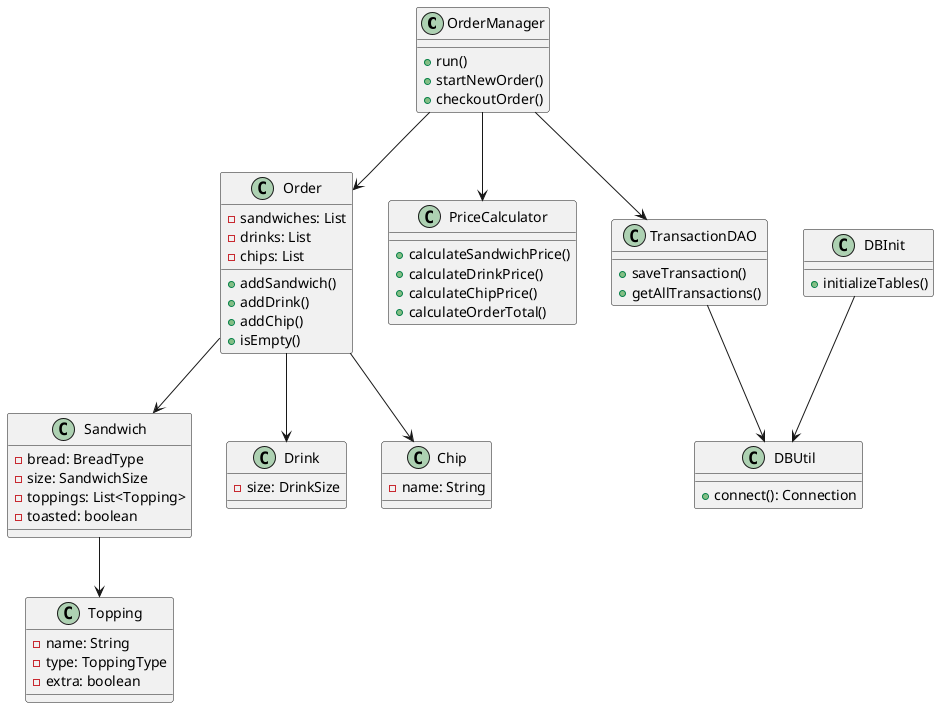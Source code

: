@startuml
class OrderManager {
  +run()
  +startNewOrder()
  +checkoutOrder()
}

class Order {
  -sandwiches: List
  -drinks: List
  -chips: List
  +addSandwich()
  +addDrink()
  +addChip()
  +isEmpty()
}

class Sandwich {
  -bread: BreadType
  -size: SandwichSize
  -toppings: List<Topping>
  -toasted: boolean
}

class Topping {
  -name: String
  -type: ToppingType
  -extra: boolean
}

class Drink {
  -size: DrinkSize
}

class Chip {
  -name: String
}

class PriceCalculator {
  +calculateSandwichPrice()
  +calculateDrinkPrice()
  +calculateChipPrice()
  +calculateOrderTotal()
}

class TransactionDAO {
  +saveTransaction()
  +getAllTransactions()
}

class DBUtil {
  +connect(): Connection
}

class DBInit {
  +initializeTables()
}

OrderManager --> Order
Order --> Sandwich
Order --> Drink
Order --> Chip
Sandwich --> Topping
OrderManager --> PriceCalculator
OrderManager --> TransactionDAO
TransactionDAO --> DBUtil
DBInit --> DBUtil
@enduml
